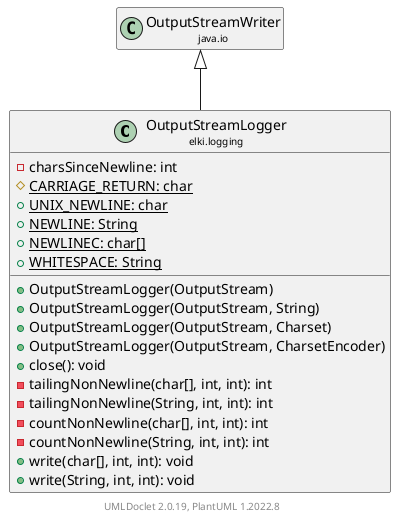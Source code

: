 @startuml
    remove .*\.(Instance|Par|Parameterizer|Factory)$
    set namespaceSeparator none
    hide empty fields
    hide empty methods

    class "<size:14>OutputStreamLogger\n<size:10>elki.logging" as elki.logging.OutputStreamLogger [[OutputStreamLogger.html]] {
        -charsSinceNewline: int
        {static} #CARRIAGE_RETURN: char
        {static} +UNIX_NEWLINE: char
        {static} +NEWLINE: String
        {static} +NEWLINEC: char[]
        {static} +WHITESPACE: String
        +OutputStreamLogger(OutputStream)
        +OutputStreamLogger(OutputStream, String)
        +OutputStreamLogger(OutputStream, Charset)
        +OutputStreamLogger(OutputStream, CharsetEncoder)
        +close(): void
        -tailingNonNewline(char[], int, int): int
        -tailingNonNewline(String, int, int): int
        -countNonNewline(char[], int, int): int
        -countNonNewline(String, int, int): int
        +write(char[], int, int): void
        +write(String, int, int): void
    }

    class "<size:14>OutputStreamWriter\n<size:10>java.io" as java.io.OutputStreamWriter

    java.io.OutputStreamWriter <|-- elki.logging.OutputStreamLogger

    center footer UMLDoclet 2.0.19, PlantUML 1.2022.8
@enduml
